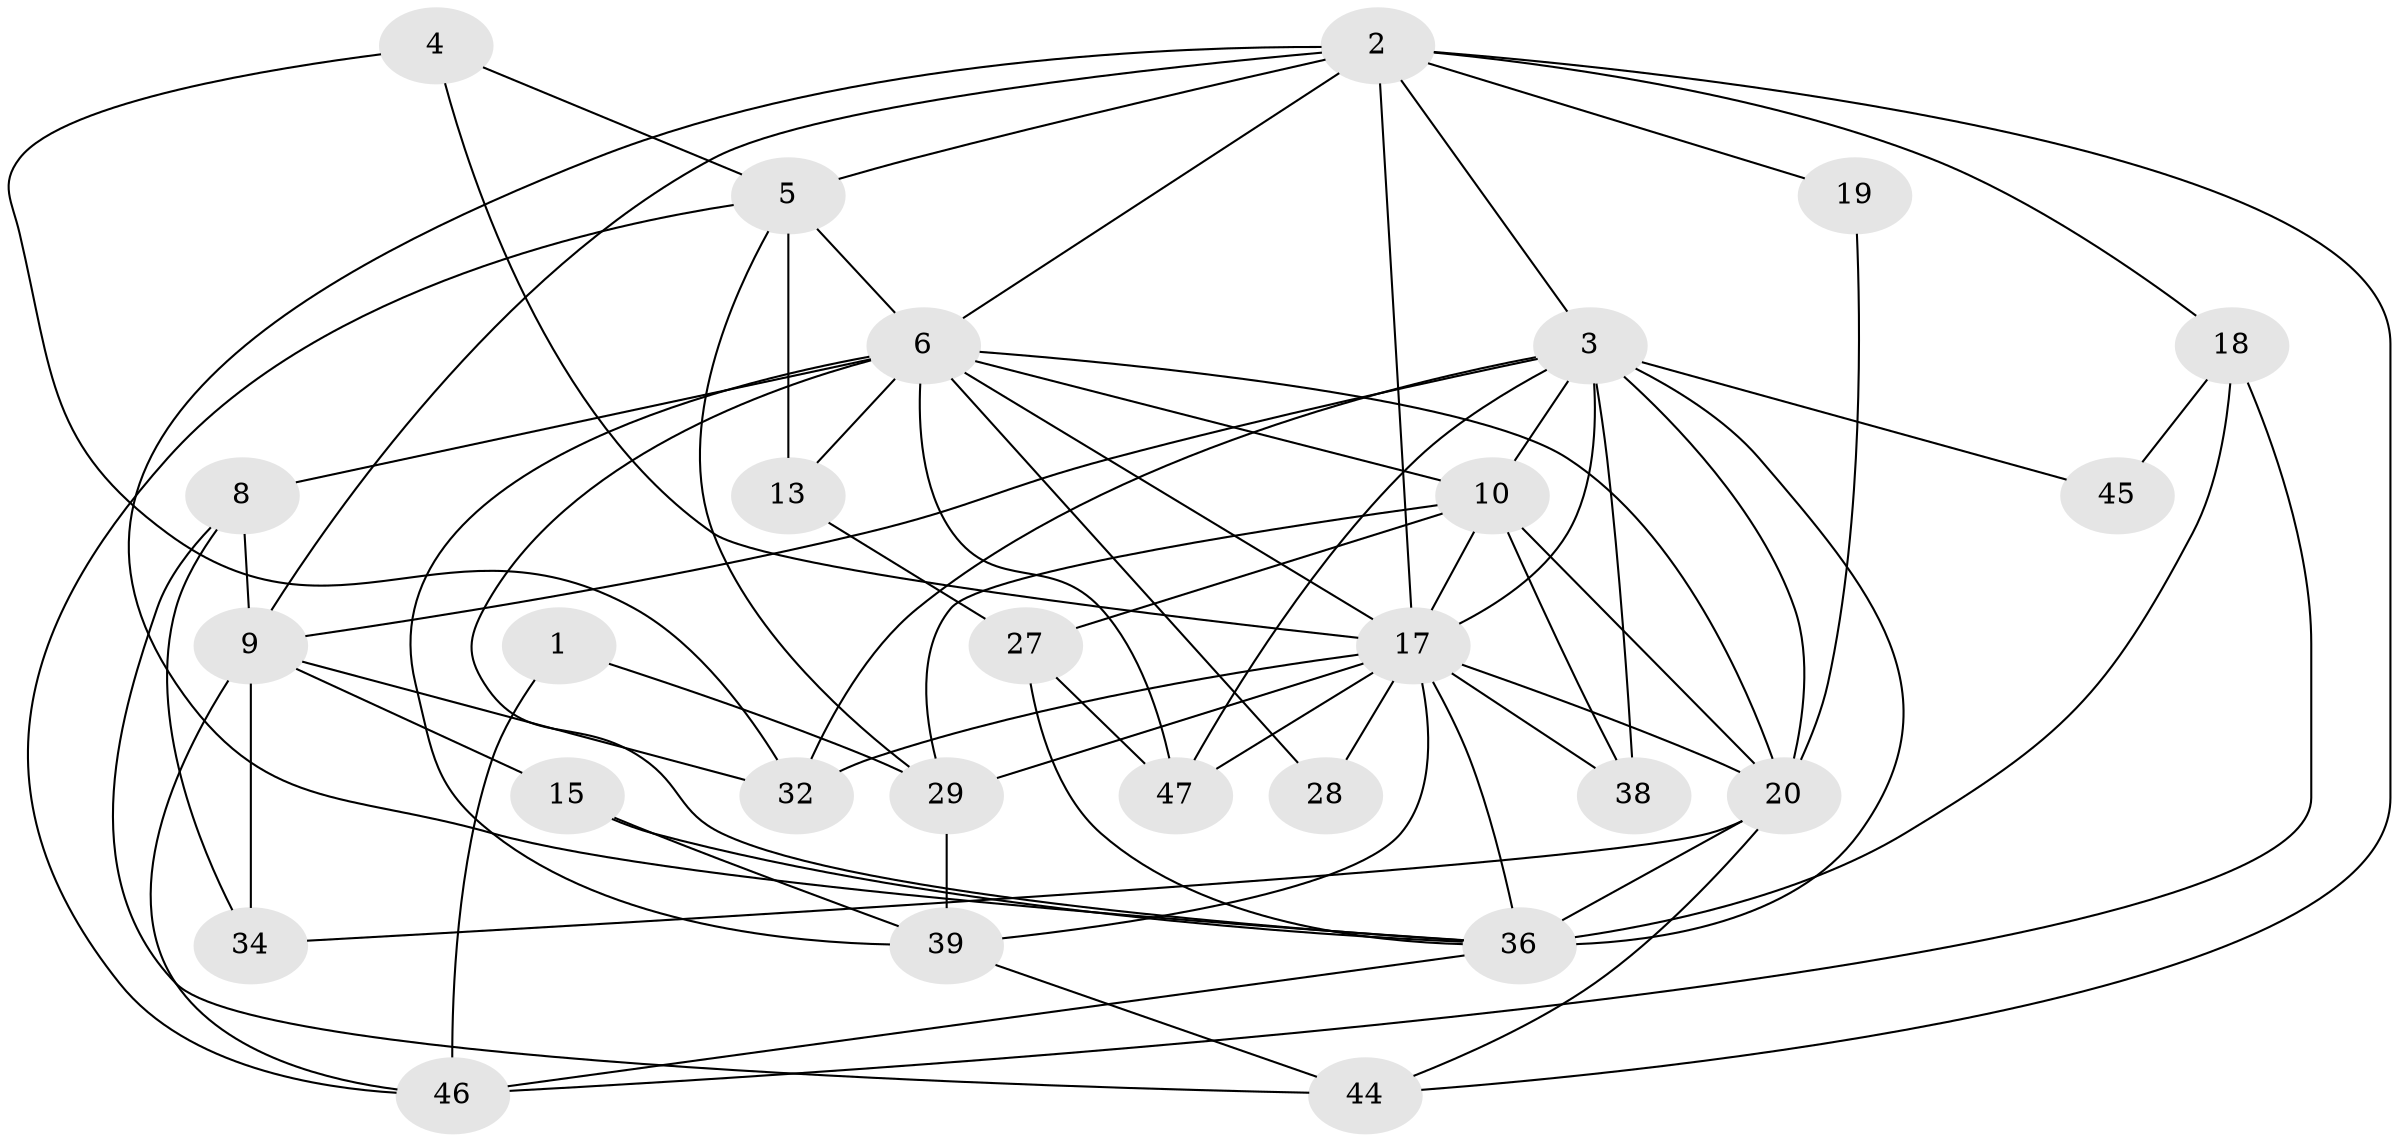 // original degree distribution, {2: 0.14814814814814814, 6: 0.05555555555555555, 3: 0.25925925925925924, 4: 0.25925925925925924, 5: 0.2222222222222222, 9: 0.018518518518518517, 7: 0.018518518518518517, 8: 0.018518518518518517}
// Generated by graph-tools (version 1.1) at 2025/14/03/09/25 04:14:54]
// undirected, 27 vertices, 71 edges
graph export_dot {
graph [start="1"]
  node [color=gray90,style=filled];
  1;
  2 [super="+24+26+33"];
  3 [super="+23+7+11"];
  4 [super="+35"];
  5 [super="+16"];
  6 [super="+49"];
  8 [super="+14"];
  9 [super="+12+42"];
  10 [super="+21"];
  13;
  15;
  17 [super="+22+25"];
  18 [super="+41"];
  19;
  20;
  27;
  28;
  29 [super="+52"];
  32;
  34;
  36 [super="+51+50"];
  38;
  39 [super="+40"];
  44 [super="+48"];
  45;
  46;
  47;
  1 -- 46;
  1 -- 29;
  2 -- 44;
  2 -- 5;
  2 -- 6 [weight=2];
  2 -- 9;
  2 -- 19;
  2 -- 17;
  2 -- 18;
  2 -- 3 [weight=2];
  2 -- 36;
  3 -- 32 [weight=2];
  3 -- 38;
  3 -- 45 [weight=2];
  3 -- 10;
  3 -- 9;
  3 -- 20;
  3 -- 17;
  3 -- 36 [weight=2];
  3 -- 47;
  4 -- 32;
  4 -- 17 [weight=2];
  4 -- 5;
  5 -- 46;
  5 -- 29;
  5 -- 6;
  5 -- 13;
  6 -- 47;
  6 -- 20;
  6 -- 36;
  6 -- 39;
  6 -- 8;
  6 -- 10;
  6 -- 13;
  6 -- 17;
  6 -- 28;
  8 -- 34 [weight=2];
  8 -- 44;
  8 -- 9;
  9 -- 34;
  9 -- 15;
  9 -- 32;
  9 -- 46;
  10 -- 17;
  10 -- 20;
  10 -- 38;
  10 -- 27;
  10 -- 29;
  13 -- 27;
  15 -- 36;
  15 -- 39;
  17 -- 32;
  17 -- 39;
  17 -- 36;
  17 -- 38;
  17 -- 47;
  17 -- 20 [weight=2];
  17 -- 28;
  17 -- 29;
  18 -- 45;
  18 -- 36 [weight=2];
  18 -- 46;
  19 -- 20;
  20 -- 34;
  20 -- 44;
  20 -- 36;
  27 -- 36;
  27 -- 47;
  29 -- 39;
  36 -- 46;
  39 -- 44;
}
